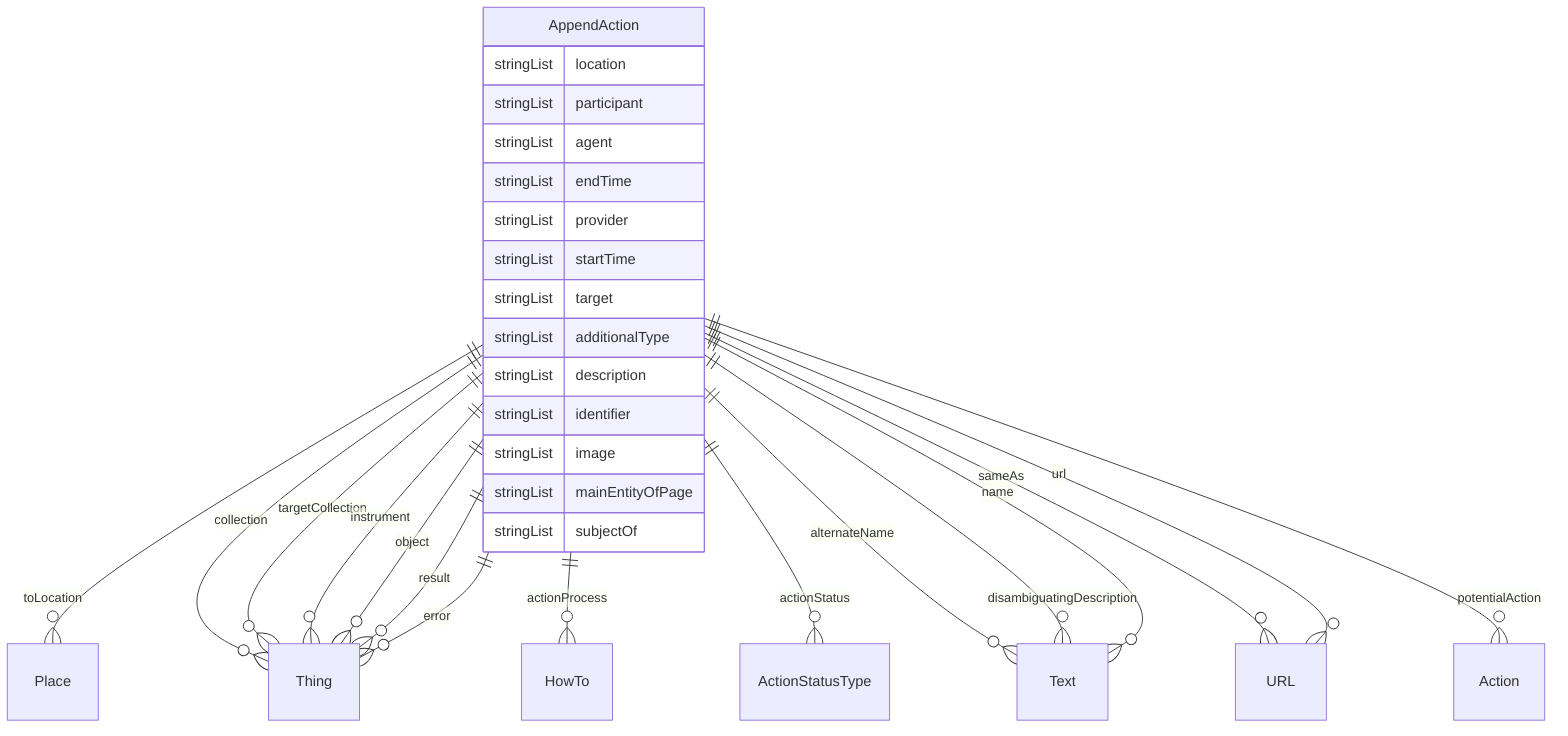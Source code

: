 erDiagram
AppendAction {
    stringList location  
    stringList participant  
    stringList agent  
    stringList endTime  
    stringList provider  
    stringList startTime  
    stringList target  
    stringList additionalType  
    stringList description  
    stringList identifier  
    stringList image  
    stringList mainEntityOfPage  
    stringList subjectOf  
}

AppendAction ||--}o Place : "toLocation"
AppendAction ||--}o Thing : "collection"
AppendAction ||--}o Thing : "targetCollection"
AppendAction ||--}o Thing : "instrument"
AppendAction ||--}o Thing : "object"
AppendAction ||--}o Thing : "result"
AppendAction ||--}o HowTo : "actionProcess"
AppendAction ||--}o ActionStatusType : "actionStatus"
AppendAction ||--}o Thing : "error"
AppendAction ||--}o Text : "alternateName"
AppendAction ||--}o Text : "disambiguatingDescription"
AppendAction ||--}o Text : "name"
AppendAction ||--}o URL : "sameAs"
AppendAction ||--}o Action : "potentialAction"
AppendAction ||--}o URL : "url"